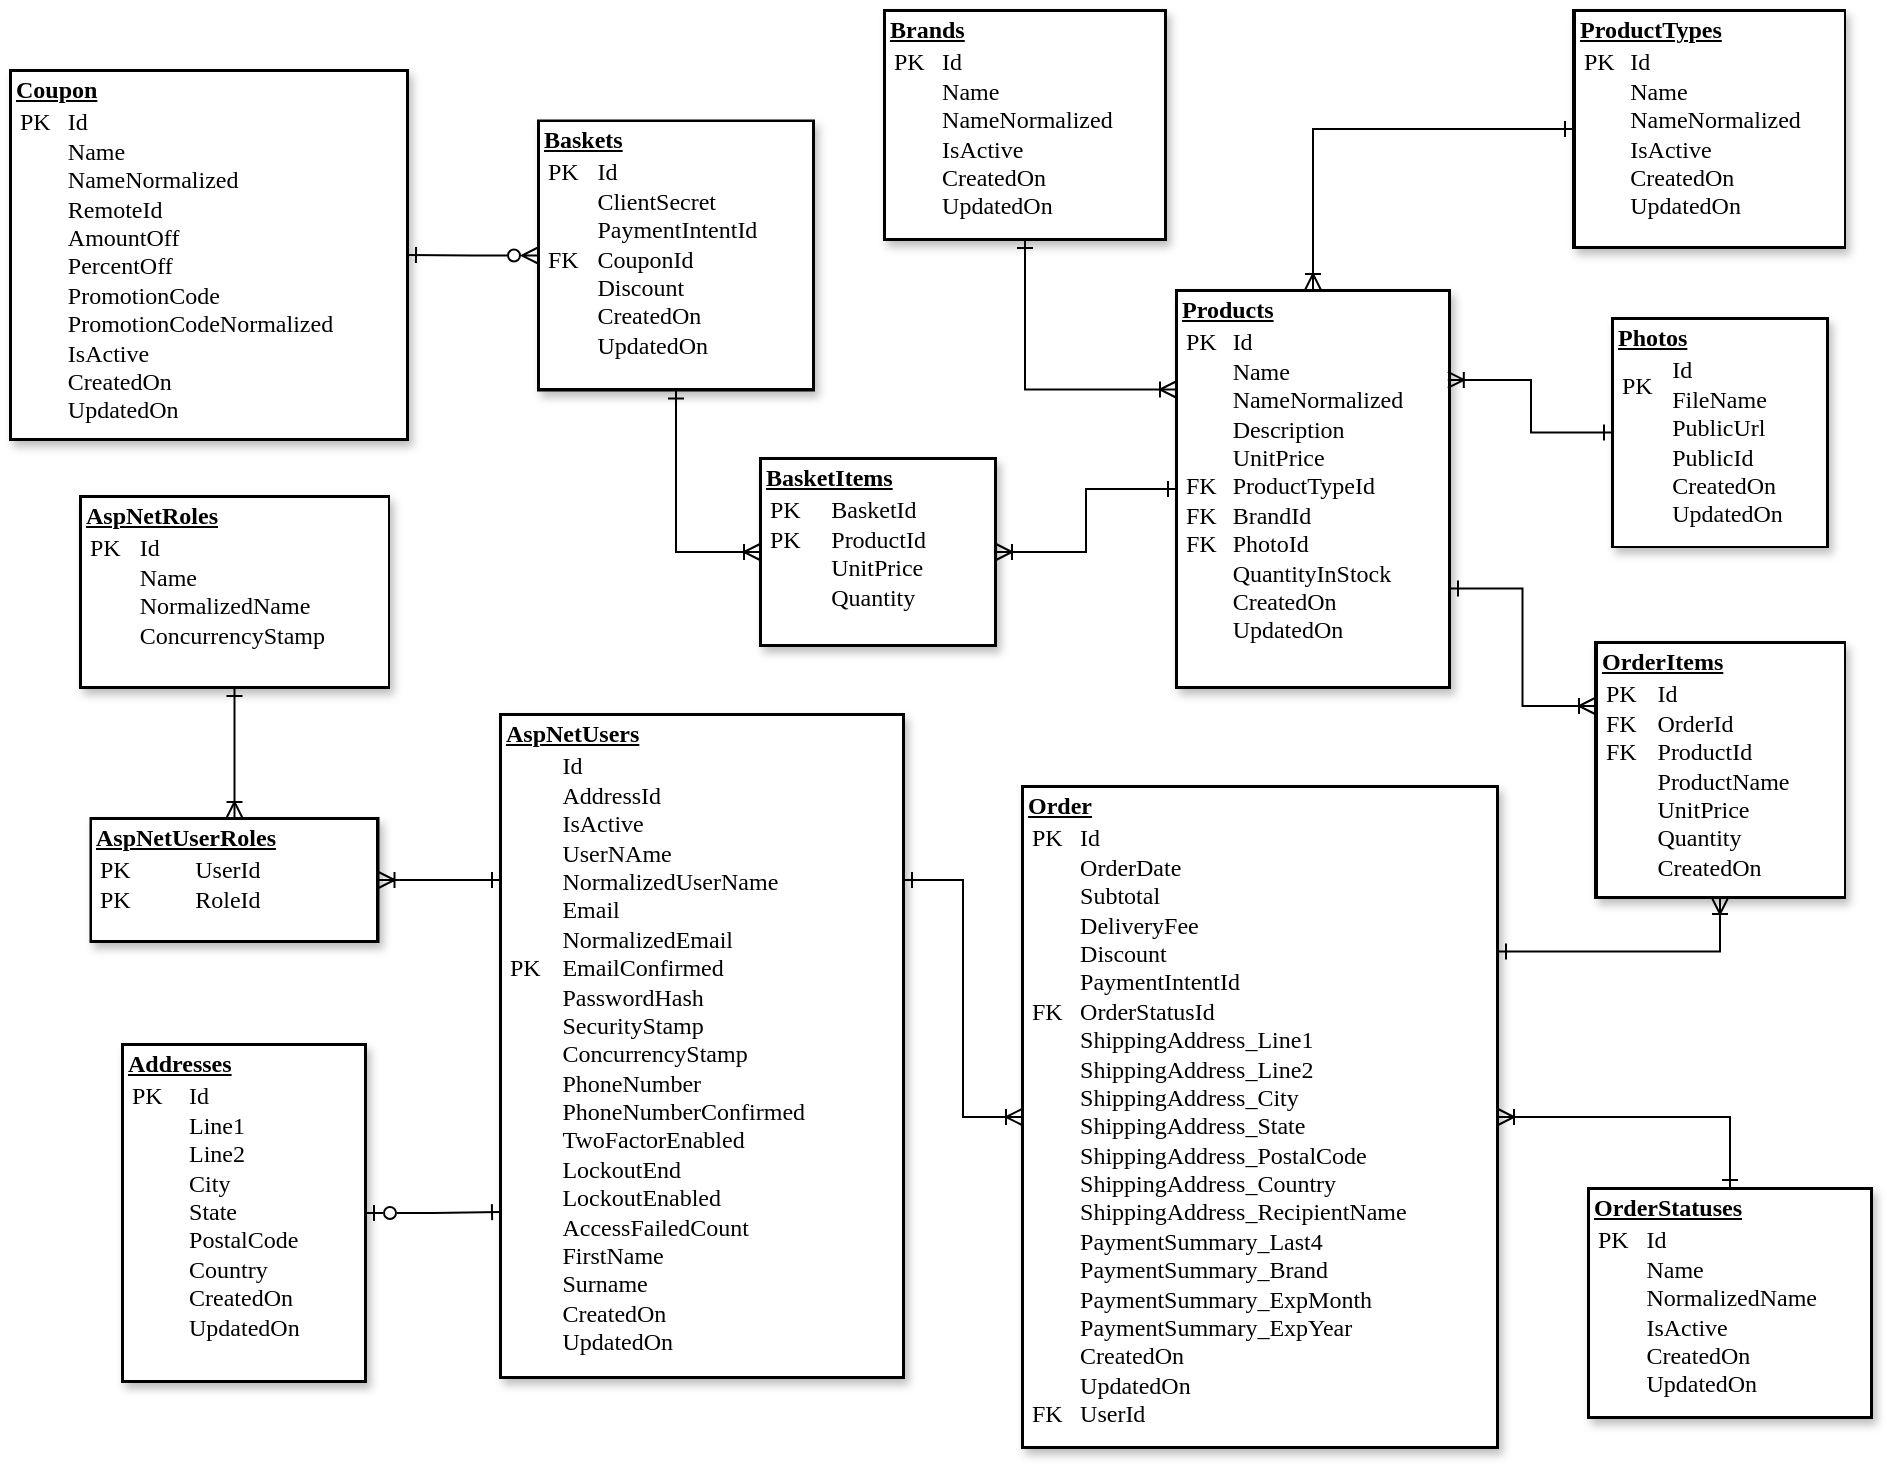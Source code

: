 <mxfile version="23.0.2" type="device">
  <diagram name="Page-1" id="2ca16b54-16f6-2749-3443-fa8db7711227">
    <mxGraphModel dx="1429" dy="819" grid="0" gridSize="10" guides="1" tooltips="1" connect="1" arrows="1" fold="1" page="1" pageScale="1" pageWidth="3300" pageHeight="2339" background="none" math="0" shadow="0">
      <root>
        <mxCell id="0" />
        <mxCell id="1" parent="0" />
        <mxCell id="zMzXejcNQfmOnHdcIRxO-3" value="&lt;div style=&quot;box-sizing: border-box; width: 100%; background-image: initial; background-position: initial; background-size: initial; background-repeat: initial; background-attachment: initial; background-origin: initial; background-clip: initial; padding: 2px;&quot;&gt;&lt;b&gt;&lt;u&gt;Baskets&lt;/u&gt;&lt;/b&gt;&lt;table style=&quot;font-size: 1em; width: 100%;&quot; cellpadding=&quot;2&quot; cellspacing=&quot;0&quot;&gt;&lt;tbody&gt;&lt;tr&gt;&lt;td&gt;PK&lt;br&gt;&lt;br&gt;&lt;br&gt;FK&lt;br&gt;&lt;br&gt;&lt;br&gt;&lt;br&gt;&lt;/td&gt;&lt;td&gt;Id&lt;br&gt;ClientSecret&lt;br&gt;PaymentIntentId&lt;br&gt;CouponId&lt;br&gt;Discount&lt;br&gt;CreatedOn&lt;br&gt;UpdatedOn&lt;br&gt;&lt;/td&gt;&lt;/tr&gt;&lt;/tbody&gt;&lt;/table&gt;&lt;/div&gt;" style="verticalAlign=top;align=left;overflow=fill;html=1;rounded=0;shadow=1;comic=0;labelBackgroundColor=default;strokeWidth=1;fontFamily=Verdana;fontSize=12;labelBorderColor=default;" parent="1" vertex="1">
          <mxGeometry x="614" y="189.25" width="138" height="135" as="geometry" />
        </mxCell>
        <mxCell id="iMH3HlL2T1r4OsGhHwBE-7" style="edgeStyle=orthogonalEdgeStyle;rounded=0;orthogonalLoop=1;jettySize=auto;html=1;startArrow=ERoneToMany;startFill=0;endArrow=ERone;endFill=0;exitX=0;exitY=0.5;exitDx=0;exitDy=0;" parent="1" source="iMH3HlL2T1r4OsGhHwBE-1" target="zMzXejcNQfmOnHdcIRxO-3" edge="1">
          <mxGeometry relative="1" as="geometry" />
        </mxCell>
        <mxCell id="iMH3HlL2T1r4OsGhHwBE-1" value="&lt;div style=&quot;box-sizing: border-box; width: 100%; background-image: initial; background-position: initial; background-size: initial; background-repeat: initial; background-attachment: initial; background-origin: initial; background-clip: initial; padding: 2px;&quot;&gt;&lt;b&gt;&lt;u&gt;BasketItems&lt;/u&gt;&lt;/b&gt;&lt;table style=&quot;font-size: 1em; width: 100%;&quot; cellpadding=&quot;2&quot; cellspacing=&quot;0&quot;&gt;&lt;tbody&gt;&lt;tr&gt;&lt;td&gt;PK&lt;br&gt;PK&lt;br&gt;&lt;br&gt;&lt;br&gt;&lt;br&gt;&lt;/td&gt;&lt;td&gt;BasketId&lt;br&gt;ProductId&lt;br&gt;UnitPrice&lt;br&gt;Quantity&lt;br&gt;&lt;br&gt;&lt;/td&gt;&lt;/tr&gt;&lt;/tbody&gt;&lt;/table&gt;&lt;/div&gt;" style="verticalAlign=top;align=left;overflow=fill;html=1;rounded=0;shadow=1;comic=0;labelBackgroundColor=default;strokeWidth=1;fontFamily=Verdana;fontSize=12;labelBorderColor=default;" parent="1" vertex="1">
          <mxGeometry x="725" y="358" width="118" height="94" as="geometry" />
        </mxCell>
        <mxCell id="iMH3HlL2T1r4OsGhHwBE-2" value="&lt;div style=&quot;box-sizing: border-box; width: 100%; background-image: initial; background-position: initial; background-size: initial; background-repeat: initial; background-attachment: initial; background-origin: initial; background-clip: initial; padding: 2px;&quot;&gt;&lt;b&gt;&lt;u&gt;Brands&lt;/u&gt;&lt;/b&gt;&lt;table style=&quot;font-size: 1em; width: 100%;&quot; cellpadding=&quot;2&quot; cellspacing=&quot;0&quot;&gt;&lt;tbody&gt;&lt;tr&gt;&lt;td&gt;PK&lt;br&gt;&lt;br&gt;&lt;br&gt;&lt;br&gt;&lt;br&gt;&lt;br&gt;&lt;/td&gt;&lt;td&gt;Id&lt;br&gt;Name&lt;br&gt;NameNormalized&lt;br&gt;IsActive&lt;br&gt;CreatedOn&lt;br&gt;UpdatedOn&lt;br&gt;&lt;/td&gt;&lt;/tr&gt;&lt;/tbody&gt;&lt;/table&gt;&lt;/div&gt;" style="verticalAlign=top;align=left;overflow=fill;html=1;rounded=0;shadow=1;comic=0;labelBackgroundColor=default;strokeWidth=1;fontFamily=Verdana;fontSize=12;labelBorderColor=default;" parent="1" vertex="1">
          <mxGeometry x="787" y="134" width="141" height="115" as="geometry" />
        </mxCell>
        <mxCell id="iMH3HlL2T1r4OsGhHwBE-3" value="&lt;div style=&quot;box-sizing: border-box; width: 100%; background-image: initial; background-position: initial; background-size: initial; background-repeat: initial; background-attachment: initial; background-origin: initial; background-clip: initial; padding: 2px;&quot;&gt;&lt;b&gt;&lt;u&gt;ProductTypes&lt;/u&gt;&lt;/b&gt;&lt;table style=&quot;font-size: 1em; width: 100%;&quot; cellpadding=&quot;2&quot; cellspacing=&quot;0&quot;&gt;&lt;tbody&gt;&lt;tr&gt;&lt;td&gt;PK&lt;br&gt;&lt;br&gt;&lt;br&gt;&lt;br&gt;&lt;br&gt;&lt;br&gt;&lt;/td&gt;&lt;td&gt;Id&lt;br&gt;Name&lt;br&gt;NameNormalized&lt;br&gt;IsActive&lt;br&gt;CreatedOn&lt;br&gt;UpdatedOn&lt;br&gt;&lt;/td&gt;&lt;/tr&gt;&lt;/tbody&gt;&lt;/table&gt;&lt;/div&gt;" style="verticalAlign=top;align=left;overflow=fill;html=1;rounded=0;shadow=1;comic=0;labelBackgroundColor=default;strokeWidth=1;fontFamily=Verdana;fontSize=12;labelBorderColor=default;" parent="1" vertex="1">
          <mxGeometry x="1131.5" y="134" width="136" height="119" as="geometry" />
        </mxCell>
        <mxCell id="iMH3HlL2T1r4OsGhHwBE-4" value="&lt;div style=&quot;box-sizing: border-box; width: 100%; background-image: initial; background-position: initial; background-size: initial; background-repeat: initial; background-attachment: initial; background-origin: initial; background-clip: initial; padding: 2px;&quot;&gt;&lt;b&gt;&lt;u&gt;OrderStatuses&lt;/u&gt;&lt;/b&gt;&lt;table style=&quot;font-size: 1em; width: 100%;&quot; cellpadding=&quot;2&quot; cellspacing=&quot;0&quot;&gt;&lt;tbody&gt;&lt;tr&gt;&lt;td&gt;PK&lt;br&gt;&lt;br&gt;&lt;br&gt;&lt;br&gt;&lt;br&gt;&lt;br&gt;&lt;/td&gt;&lt;td&gt;Id&lt;br&gt;Name&lt;br&gt;NormalizedName&lt;br&gt;IsActive&lt;br&gt;CreatedOn&lt;br&gt;UpdatedOn&lt;br&gt;&lt;/td&gt;&lt;/tr&gt;&lt;/tbody&gt;&lt;/table&gt;&lt;/div&gt;" style="verticalAlign=top;align=left;overflow=fill;html=1;rounded=0;shadow=1;comic=0;labelBackgroundColor=default;strokeWidth=1;fontFamily=Verdana;fontSize=12;labelBorderColor=default;" parent="1" vertex="1">
          <mxGeometry x="1139" y="723" width="142" height="115" as="geometry" />
        </mxCell>
        <mxCell id="iMH3HlL2T1r4OsGhHwBE-5" value="&lt;div style=&quot;box-sizing: border-box; width: 100%; background-image: initial; background-position: initial; background-size: initial; background-repeat: initial; background-attachment: initial; background-origin: initial; background-clip: initial; padding: 2px;&quot;&gt;&lt;b&gt;&lt;u&gt;Products&lt;/u&gt;&lt;/b&gt;&lt;table style=&quot;font-size: 1em; width: 100%;&quot; cellpadding=&quot;2&quot; cellspacing=&quot;0&quot;&gt;&lt;tbody&gt;&lt;tr&gt;&lt;td&gt;PK&lt;br&gt;&lt;br&gt;&lt;br&gt;&lt;br&gt;&lt;br&gt;FK&lt;br&gt;FK&lt;br&gt;FK&lt;br&gt;&lt;br&gt;&lt;br&gt;&lt;br&gt;&lt;br&gt;&lt;/td&gt;&lt;td&gt;Id&lt;br&gt;Name&lt;br&gt;NameNormalized&lt;br&gt;Description&lt;br&gt;UnitPrice&lt;br&gt;ProductTypeId&lt;br&gt;BrandId&lt;br&gt;PhotoId&lt;br&gt;QuantityInStock&lt;br&gt;CreatedOn&lt;br&gt;UpdatedOn&lt;br&gt;&lt;br&gt;&lt;/td&gt;&lt;/tr&gt;&lt;/tbody&gt;&lt;/table&gt;&lt;/div&gt;" style="verticalAlign=top;align=left;overflow=fill;html=1;rounded=0;shadow=1;comic=0;labelBackgroundColor=default;strokeWidth=1;fontFamily=Verdana;fontSize=12;labelBorderColor=default;" parent="1" vertex="1">
          <mxGeometry x="933" y="274" width="137" height="199" as="geometry" />
        </mxCell>
        <mxCell id="iMH3HlL2T1r4OsGhHwBE-6" value="&lt;div style=&quot;box-sizing: border-box; width: 100%; background-image: initial; background-position: initial; background-size: initial; background-repeat: initial; background-attachment: initial; background-origin: initial; background-clip: initial; padding: 2px;&quot;&gt;&lt;b&gt;&lt;u&gt;Photos&lt;/u&gt;&lt;/b&gt;&lt;table style=&quot;font-size: 1em; width: 100%;&quot; cellpadding=&quot;2&quot; cellspacing=&quot;0&quot;&gt;&lt;tbody&gt;&lt;tr&gt;&lt;td&gt;PK&lt;br&gt;&lt;br&gt;&lt;br&gt;&lt;br&gt;&lt;br&gt;&lt;br&gt;&lt;/td&gt;&lt;td&gt;Id&lt;br&gt;FileName&lt;br&gt;PublicUrl&lt;br&gt;PublicId&lt;br&gt;CreatedOn&lt;br&gt;UpdatedOn&lt;br&gt;&lt;br&gt;&lt;/td&gt;&lt;/tr&gt;&lt;/tbody&gt;&lt;/table&gt;&lt;/div&gt;" style="verticalAlign=top;align=left;overflow=fill;html=1;rounded=0;shadow=1;comic=0;labelBackgroundColor=default;strokeWidth=1;fontFamily=Verdana;fontSize=12;labelBorderColor=default;" parent="1" vertex="1">
          <mxGeometry x="1151" y="288" width="108" height="114.5" as="geometry" />
        </mxCell>
        <mxCell id="iMH3HlL2T1r4OsGhHwBE-9" style="edgeStyle=orthogonalEdgeStyle;rounded=0;orthogonalLoop=1;jettySize=auto;html=1;startArrow=ERoneToMany;startFill=0;endArrow=ERone;endFill=0;entryX=0.5;entryY=1;entryDx=0;entryDy=0;exitX=0;exitY=0.25;exitDx=0;exitDy=0;" parent="1" source="iMH3HlL2T1r4OsGhHwBE-5" target="iMH3HlL2T1r4OsGhHwBE-2" edge="1">
          <mxGeometry relative="1" as="geometry">
            <mxPoint x="1028" y="473.51" as="sourcePoint" />
            <mxPoint x="923" y="363.51" as="targetPoint" />
          </mxGeometry>
        </mxCell>
        <mxCell id="iMH3HlL2T1r4OsGhHwBE-10" style="edgeStyle=orthogonalEdgeStyle;rounded=0;orthogonalLoop=1;jettySize=auto;html=1;startArrow=ERoneToMany;startFill=0;endArrow=ERone;endFill=0;entryX=0;entryY=0.5;entryDx=0;entryDy=0;exitX=0.5;exitY=0;exitDx=0;exitDy=0;" parent="1" source="iMH3HlL2T1r4OsGhHwBE-5" target="iMH3HlL2T1r4OsGhHwBE-3" edge="1">
          <mxGeometry relative="1" as="geometry">
            <mxPoint x="1287" y="455" as="sourcePoint" />
            <mxPoint x="1182" y="345" as="targetPoint" />
          </mxGeometry>
        </mxCell>
        <mxCell id="iMH3HlL2T1r4OsGhHwBE-11" style="edgeStyle=orthogonalEdgeStyle;rounded=0;orthogonalLoop=1;jettySize=auto;html=1;startArrow=ERoneToMany;startFill=0;endArrow=ERone;endFill=0;entryX=0;entryY=0.5;entryDx=0;entryDy=0;exitX=0.992;exitY=0.226;exitDx=0;exitDy=0;exitPerimeter=0;" parent="1" source="iMH3HlL2T1r4OsGhHwBE-5" target="iMH3HlL2T1r4OsGhHwBE-6" edge="1">
          <mxGeometry relative="1" as="geometry">
            <mxPoint x="1330" y="617.51" as="sourcePoint" />
            <mxPoint x="1225" y="507.51" as="targetPoint" />
          </mxGeometry>
        </mxCell>
        <mxCell id="iMH3HlL2T1r4OsGhHwBE-12" style="edgeStyle=orthogonalEdgeStyle;rounded=0;orthogonalLoop=1;jettySize=auto;html=1;startArrow=ERoneToMany;startFill=0;endArrow=ERone;endFill=0;entryX=0;entryY=0.5;entryDx=0;entryDy=0;exitX=1;exitY=0.5;exitDx=0;exitDy=0;" parent="1" source="iMH3HlL2T1r4OsGhHwBE-1" target="iMH3HlL2T1r4OsGhHwBE-5" edge="1">
          <mxGeometry relative="1" as="geometry">
            <mxPoint x="1038" y="565" as="sourcePoint" />
            <mxPoint x="963" y="463" as="targetPoint" />
          </mxGeometry>
        </mxCell>
        <mxCell id="iMH3HlL2T1r4OsGhHwBE-13" value="&lt;div style=&quot;box-sizing: border-box; width: 100%; background-image: initial; background-position: initial; background-size: initial; background-repeat: initial; background-attachment: initial; background-origin: initial; background-clip: initial; padding: 2px;&quot;&gt;&lt;b&gt;&lt;u&gt;Order&lt;/u&gt;&lt;/b&gt;&lt;table style=&quot;font-size: 1em; width: 100%;&quot; cellpadding=&quot;2&quot; cellspacing=&quot;0&quot;&gt;&lt;tbody&gt;&lt;tr&gt;&lt;td&gt;PK&lt;br&gt;&lt;br&gt;&lt;br&gt;&lt;br&gt;&lt;br&gt;&lt;br&gt;FK&lt;br&gt;&lt;br&gt;&lt;br&gt;&lt;br&gt;&lt;br&gt;&lt;br&gt;&lt;br&gt;&lt;br&gt;&lt;br&gt;&lt;br&gt;&lt;br&gt;&lt;br&gt;&lt;br&gt;&lt;br&gt;FK&lt;br&gt;&lt;br&gt;&lt;br&gt;&lt;/td&gt;&lt;td&gt;Id&lt;br&gt;OrderDate&lt;br&gt;Subtotal&lt;br&gt;DeliveryFee&lt;br&gt;Discount&lt;br&gt;PaymentIntentId&lt;br&gt;OrderStatusId&lt;br&gt;ShippingAddress_Line1&lt;br&gt;ShippingAddress_Line2&lt;br&gt;ShippingAddress_City&lt;br&gt;ShippingAddress_State&lt;br&gt;ShippingAddress_PostalCode&lt;br&gt;ShippingAddress_Country&lt;br&gt;ShippingAddress_RecipientName&lt;br&gt;PaymentSummary_Last4&lt;br&gt;PaymentSummary_Brand&lt;br&gt;PaymentSummary_ExpMonth&lt;br&gt;PaymentSummary_ExpYear&lt;br&gt;CreatedOn&lt;br&gt;UpdatedOn&lt;br&gt;UserId&lt;br&gt;&lt;br&gt;&lt;br&gt;&lt;/td&gt;&lt;/tr&gt;&lt;/tbody&gt;&lt;/table&gt;&lt;/div&gt;" style="verticalAlign=top;align=left;overflow=fill;html=1;rounded=0;shadow=1;comic=0;labelBackgroundColor=default;strokeWidth=1;fontFamily=Verdana;fontSize=12;labelBorderColor=default;" parent="1" vertex="1">
          <mxGeometry x="856" y="522" width="238" height="331" as="geometry" />
        </mxCell>
        <mxCell id="iMH3HlL2T1r4OsGhHwBE-14" value="&lt;div style=&quot;box-sizing: border-box; width: 100%; background-image: initial; background-position: initial; background-size: initial; background-repeat: initial; background-attachment: initial; background-origin: initial; background-clip: initial; padding: 2px;&quot;&gt;&lt;b&gt;&lt;u&gt;Coupon&lt;/u&gt;&lt;/b&gt;&lt;table style=&quot;font-size: 1em; width: 100%;&quot; cellpadding=&quot;2&quot; cellspacing=&quot;0&quot;&gt;&lt;tbody&gt;&lt;tr&gt;&lt;td&gt;PK&lt;br&gt;&lt;br&gt;&lt;br&gt;&lt;br&gt;&lt;br&gt;&lt;br&gt;&lt;br&gt;&lt;br&gt;&lt;br&gt;&lt;br&gt;&lt;br&gt;&lt;/td&gt;&lt;td&gt;Id&lt;br&gt;Name&lt;br&gt;NameNormalized&lt;br&gt;RemoteId&lt;br&gt;AmountOff&lt;br&gt;PercentOff&lt;br&gt;PromotionCode&lt;br&gt;PromotionCodeNormalized&lt;br&gt;IsActive&lt;br&gt;CreatedOn&lt;br&gt;UpdatedOn&lt;br&gt;&lt;/td&gt;&lt;/tr&gt;&lt;/tbody&gt;&lt;/table&gt;&lt;/div&gt;" style="verticalAlign=top;align=left;overflow=fill;html=1;rounded=0;shadow=1;comic=0;labelBackgroundColor=default;strokeWidth=1;fontFamily=Verdana;fontSize=12;labelBorderColor=default;" parent="1" vertex="1">
          <mxGeometry x="350" y="164" width="199" height="185" as="geometry" />
        </mxCell>
        <mxCell id="iMH3HlL2T1r4OsGhHwBE-15" style="edgeStyle=orthogonalEdgeStyle;rounded=0;orthogonalLoop=1;jettySize=auto;html=1;startArrow=ERzeroToMany;startFill=0;endArrow=ERone;endFill=0;entryX=1;entryY=0.5;entryDx=0;entryDy=0;exitX=0;exitY=0.5;exitDx=0;exitDy=0;" parent="1" source="zMzXejcNQfmOnHdcIRxO-3" target="iMH3HlL2T1r4OsGhHwBE-14" edge="1">
          <mxGeometry relative="1" as="geometry">
            <mxPoint x="629" y="474" as="sourcePoint" />
            <mxPoint x="545" y="356" as="targetPoint" />
          </mxGeometry>
        </mxCell>
        <mxCell id="iMH3HlL2T1r4OsGhHwBE-17" value="&lt;div style=&quot;box-sizing: border-box; width: 100%; background-image: initial; background-position: initial; background-size: initial; background-repeat: initial; background-attachment: initial; background-origin: initial; background-clip: initial; padding: 2px;&quot;&gt;&lt;b&gt;&lt;u&gt;OrderItems&lt;/u&gt;&lt;/b&gt;&lt;table style=&quot;font-size: 1em; width: 100%;&quot; cellpadding=&quot;2&quot; cellspacing=&quot;0&quot;&gt;&lt;tbody&gt;&lt;tr&gt;&lt;td&gt;PK&lt;br&gt;FK&lt;br&gt;FK&lt;br&gt;&lt;br&gt;&lt;br&gt;&lt;br&gt;&lt;br&gt;&lt;/td&gt;&lt;td&gt;Id&lt;br&gt;OrderId&lt;br&gt;ProductId&lt;br&gt;ProductName&lt;br style=&quot;border-color: var(--border-color);&quot;&gt;UnitPrice&lt;br style=&quot;border-color: var(--border-color);&quot;&gt;Quantity&lt;br style=&quot;border-color: var(--border-color);&quot;&gt;CreatedOn&lt;br&gt;&lt;/td&gt;&lt;/tr&gt;&lt;/tbody&gt;&lt;/table&gt;&lt;/div&gt;" style="verticalAlign=top;align=left;overflow=fill;html=1;rounded=0;shadow=1;comic=0;labelBackgroundColor=default;strokeWidth=1;fontFamily=Verdana;fontSize=12;labelBorderColor=default;" parent="1" vertex="1">
          <mxGeometry x="1142.5" y="450" width="125" height="128" as="geometry" />
        </mxCell>
        <mxCell id="RMmtMDa-pnsl799h48tM-1" value="&lt;div style=&quot;box-sizing: border-box; width: 100%; background-image: initial; background-position: initial; background-size: initial; background-repeat: initial; background-attachment: initial; background-origin: initial; background-clip: initial; padding: 2px;&quot;&gt;&lt;b&gt;&lt;u&gt;AspNetUsers&lt;/u&gt;&lt;/b&gt;&lt;table style=&quot;font-size: 1em; width: 100%;&quot; cellpadding=&quot;2&quot; cellspacing=&quot;0&quot;&gt;&lt;tbody&gt;&lt;tr&gt;&lt;td&gt;PK&lt;br&gt;&lt;br&gt;&lt;br&gt;&lt;br&gt;&lt;br&gt;&lt;br&gt;&lt;br&gt;&lt;/td&gt;&lt;td&gt;Id&lt;br&gt;AddressId&lt;br&gt;IsActive&lt;br&gt;UserNAme&lt;br&gt;NormalizedUserName&lt;br&gt;Email&lt;br&gt;NormalizedEmail&lt;br&gt;EmailConfirmed&lt;br&gt;PasswordHash&lt;br&gt;SecurityStamp&lt;br&gt;ConcurrencyStamp&lt;br&gt;PhoneNumber&lt;br&gt;PhoneNumberConfirmed&lt;br&gt;TwoFactorEnabled&lt;br&gt;LockoutEnd&lt;br&gt;LockoutEnabled&lt;br&gt;AccessFailedCount&lt;br&gt;FirstName&lt;br&gt;Surname&lt;br&gt;CreatedOn&lt;br&gt;UpdatedOn&lt;br&gt;&lt;/td&gt;&lt;/tr&gt;&lt;/tbody&gt;&lt;/table&gt;&lt;/div&gt;" style="verticalAlign=top;align=left;overflow=fill;html=1;rounded=0;shadow=1;comic=0;labelBackgroundColor=default;strokeWidth=1;fontFamily=Verdana;fontSize=12;labelBorderColor=default;" parent="1" vertex="1">
          <mxGeometry x="595" y="486" width="202" height="332" as="geometry" />
        </mxCell>
        <mxCell id="RMmtMDa-pnsl799h48tM-2" value="&lt;div style=&quot;box-sizing: border-box; width: 100%; background-image: initial; background-position: initial; background-size: initial; background-repeat: initial; background-attachment: initial; background-origin: initial; background-clip: initial; padding: 2px;&quot;&gt;&lt;b&gt;&lt;u&gt;Addresses&lt;/u&gt;&lt;/b&gt;&lt;table style=&quot;font-size: 1em; width: 100%;&quot; cellpadding=&quot;2&quot; cellspacing=&quot;0&quot;&gt;&lt;tbody&gt;&lt;tr&gt;&lt;td&gt;PK&lt;br&gt;&lt;br&gt;&lt;br&gt;&lt;br&gt;&lt;br&gt;&lt;br&gt;&lt;br&gt;&lt;br&gt;&lt;br&gt;&lt;/td&gt;&lt;td&gt;Id&lt;br&gt;Line1&lt;br&gt;Line2&lt;br&gt;City&lt;br&gt;State&lt;br&gt;PostalCode&lt;br&gt;Country&lt;br&gt;CreatedOn&lt;br&gt;UpdatedOn&lt;br&gt;&lt;/td&gt;&lt;/tr&gt;&lt;/tbody&gt;&lt;/table&gt;&lt;/div&gt;" style="verticalAlign=top;align=left;overflow=fill;html=1;rounded=0;shadow=1;comic=0;labelBackgroundColor=default;strokeWidth=1;fontFamily=Verdana;fontSize=12;labelBorderColor=default;" parent="1" vertex="1">
          <mxGeometry x="406" y="651" width="122" height="169" as="geometry" />
        </mxCell>
        <mxCell id="EE7JYKuELUnGpTDDEmGA-1" value="&lt;div style=&quot;box-sizing: border-box; width: 100%; background-image: initial; background-position: initial; background-size: initial; background-repeat: initial; background-attachment: initial; background-origin: initial; background-clip: initial; padding: 2px;&quot;&gt;&lt;b&gt;&lt;u&gt;AspNetRoles&lt;/u&gt;&lt;/b&gt;&lt;table style=&quot;font-size: 1em; width: 100%;&quot; cellpadding=&quot;2&quot; cellspacing=&quot;0&quot;&gt;&lt;tbody&gt;&lt;tr&gt;&lt;td&gt;PK&lt;br&gt;&lt;br&gt;&lt;br&gt;&lt;br&gt;&lt;br&gt;&lt;/td&gt;&lt;td&gt;Id&lt;br&gt;Name&lt;br&gt;NormalizedName&lt;br&gt;ConcurrencyStamp&lt;br&gt;&lt;br&gt;&lt;/td&gt;&lt;/tr&gt;&lt;/tbody&gt;&lt;/table&gt;&lt;/div&gt;" style="verticalAlign=top;align=left;overflow=fill;html=1;rounded=0;shadow=1;comic=0;labelBackgroundColor=default;strokeWidth=1;fontFamily=Verdana;fontSize=12;labelBorderColor=default;" vertex="1" parent="1">
          <mxGeometry x="385" y="377" width="154.5" height="96" as="geometry" />
        </mxCell>
        <mxCell id="EE7JYKuELUnGpTDDEmGA-2" value="&lt;div style=&quot;box-sizing: border-box; width: 100%; background-image: initial; background-position: initial; background-size: initial; background-repeat: initial; background-attachment: initial; background-origin: initial; background-clip: initial; padding: 2px;&quot;&gt;&lt;b&gt;&lt;u&gt;AspNetUserRoles&lt;/u&gt;&lt;/b&gt;&lt;table style=&quot;font-size: 1em; width: 100%;&quot; cellpadding=&quot;2&quot; cellspacing=&quot;0&quot;&gt;&lt;tbody&gt;&lt;tr&gt;&lt;td&gt;PK&lt;br&gt;PK&lt;br&gt;&lt;br&gt;&lt;/td&gt;&lt;td&gt;UserId&lt;br&gt;RoleId&lt;br&gt;&lt;br&gt;&lt;/td&gt;&lt;/tr&gt;&lt;/tbody&gt;&lt;/table&gt;&lt;/div&gt;" style="verticalAlign=top;align=left;overflow=fill;html=1;rounded=0;shadow=1;comic=0;labelBackgroundColor=default;strokeWidth=1;fontFamily=Verdana;fontSize=12;labelBorderColor=default;" vertex="1" parent="1">
          <mxGeometry x="390.25" y="538" width="144" height="62" as="geometry" />
        </mxCell>
        <mxCell id="EE7JYKuELUnGpTDDEmGA-8" style="edgeStyle=orthogonalEdgeStyle;rounded=0;orthogonalLoop=1;jettySize=auto;html=1;startArrow=ERoneToMany;startFill=0;endArrow=ERone;endFill=0;entryX=1;entryY=0.75;entryDx=0;entryDy=0;exitX=0;exitY=0.25;exitDx=0;exitDy=0;" edge="1" parent="1" source="iMH3HlL2T1r4OsGhHwBE-17" target="iMH3HlL2T1r4OsGhHwBE-5">
          <mxGeometry relative="1" as="geometry">
            <mxPoint x="1068" y="392" as="sourcePoint" />
            <mxPoint x="1155" y="392" as="targetPoint" />
          </mxGeometry>
        </mxCell>
        <mxCell id="EE7JYKuELUnGpTDDEmGA-9" style="edgeStyle=orthogonalEdgeStyle;rounded=0;orthogonalLoop=1;jettySize=auto;html=1;startArrow=ERoneToMany;startFill=0;endArrow=ERone;endFill=0;entryX=1;entryY=0.25;entryDx=0;entryDy=0;exitX=0.5;exitY=1;exitDx=0;exitDy=0;" edge="1" parent="1" source="iMH3HlL2T1r4OsGhHwBE-17" target="iMH3HlL2T1r4OsGhHwBE-13">
          <mxGeometry relative="1" as="geometry">
            <mxPoint x="1168" y="523" as="sourcePoint" />
            <mxPoint x="1068" y="441" as="targetPoint" />
          </mxGeometry>
        </mxCell>
        <mxCell id="EE7JYKuELUnGpTDDEmGA-10" style="edgeStyle=orthogonalEdgeStyle;rounded=0;orthogonalLoop=1;jettySize=auto;html=1;startArrow=ERoneToMany;startFill=0;endArrow=ERone;endFill=0;entryX=0.5;entryY=0;entryDx=0;entryDy=0;" edge="1" parent="1" source="iMH3HlL2T1r4OsGhHwBE-13" target="iMH3HlL2T1r4OsGhHwBE-4">
          <mxGeometry relative="1" as="geometry">
            <mxPoint x="1215" y="603" as="sourcePoint" />
            <mxPoint x="1105" y="640" as="targetPoint" />
          </mxGeometry>
        </mxCell>
        <mxCell id="EE7JYKuELUnGpTDDEmGA-11" style="edgeStyle=orthogonalEdgeStyle;rounded=0;orthogonalLoop=1;jettySize=auto;html=1;startArrow=ERoneToMany;startFill=0;endArrow=ERone;endFill=0;entryX=1;entryY=0.25;entryDx=0;entryDy=0;exitX=0;exitY=0.5;exitDx=0;exitDy=0;" edge="1" parent="1" source="iMH3HlL2T1r4OsGhHwBE-13" target="RMmtMDa-pnsl799h48tM-1">
          <mxGeometry relative="1" as="geometry">
            <mxPoint x="836" y="516" as="sourcePoint" />
            <mxPoint x="933" y="495" as="targetPoint" />
          </mxGeometry>
        </mxCell>
        <mxCell id="EE7JYKuELUnGpTDDEmGA-12" style="edgeStyle=orthogonalEdgeStyle;rounded=0;orthogonalLoop=1;jettySize=auto;html=1;startArrow=ERzeroToOne;startFill=0;endArrow=ERone;endFill=0;entryX=0;entryY=0.75;entryDx=0;entryDy=0;exitX=1;exitY=0.5;exitDx=0;exitDy=0;" edge="1" parent="1" source="RMmtMDa-pnsl799h48tM-2" target="RMmtMDa-pnsl799h48tM-1">
          <mxGeometry relative="1" as="geometry">
            <mxPoint x="549" y="442" as="sourcePoint" />
            <mxPoint x="646" y="421" as="targetPoint" />
          </mxGeometry>
        </mxCell>
        <mxCell id="EE7JYKuELUnGpTDDEmGA-13" style="edgeStyle=orthogonalEdgeStyle;rounded=0;orthogonalLoop=1;jettySize=auto;html=1;startArrow=ERoneToMany;startFill=0;endArrow=ERone;endFill=0;entryX=0;entryY=0.25;entryDx=0;entryDy=0;exitX=1;exitY=0.5;exitDx=0;exitDy=0;" edge="1" parent="1" source="EE7JYKuELUnGpTDDEmGA-2" target="RMmtMDa-pnsl799h48tM-1">
          <mxGeometry relative="1" as="geometry">
            <mxPoint x="867" y="640" as="sourcePoint" />
            <mxPoint x="807" y="579" as="targetPoint" />
          </mxGeometry>
        </mxCell>
        <mxCell id="EE7JYKuELUnGpTDDEmGA-14" style="edgeStyle=orthogonalEdgeStyle;rounded=0;orthogonalLoop=1;jettySize=auto;html=1;startArrow=ERoneToMany;startFill=0;endArrow=ERone;endFill=0;exitX=0.5;exitY=0;exitDx=0;exitDy=0;entryX=0.5;entryY=1;entryDx=0;entryDy=0;" edge="1" parent="1" source="EE7JYKuELUnGpTDDEmGA-2" target="EE7JYKuELUnGpTDDEmGA-1">
          <mxGeometry relative="1" as="geometry">
            <mxPoint x="539" y="662" as="sourcePoint" />
            <mxPoint x="514" y="453" as="targetPoint" />
          </mxGeometry>
        </mxCell>
      </root>
    </mxGraphModel>
  </diagram>
</mxfile>
